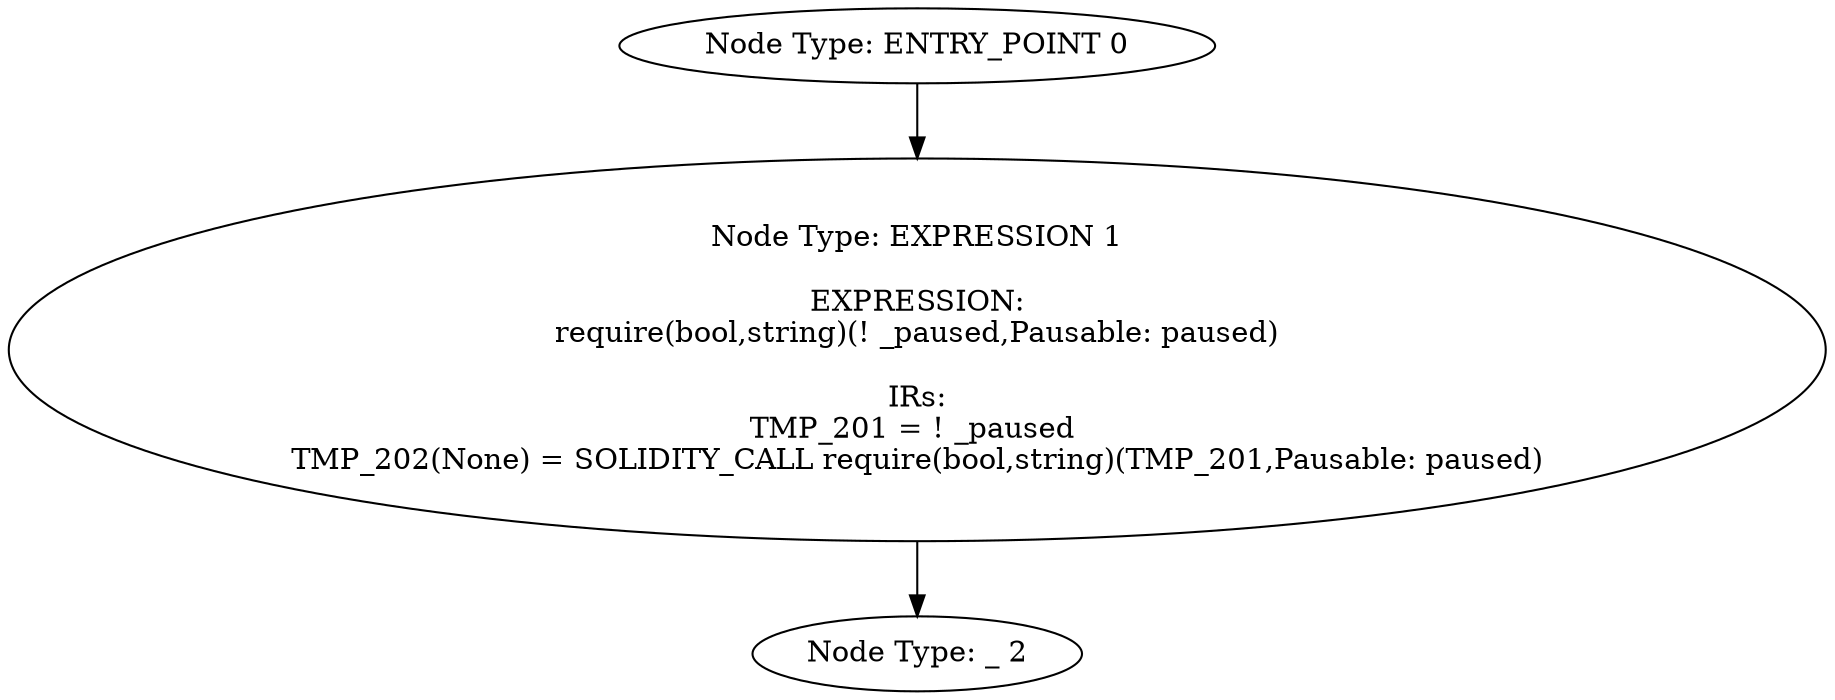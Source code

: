 digraph{
0[label="Node Type: ENTRY_POINT 0
"];
0->1;
1[label="Node Type: EXPRESSION 1

EXPRESSION:
require(bool,string)(! _paused,Pausable: paused)

IRs:
TMP_201 = ! _paused 
TMP_202(None) = SOLIDITY_CALL require(bool,string)(TMP_201,Pausable: paused)"];
1->2;
2[label="Node Type: _ 2
"];
}
